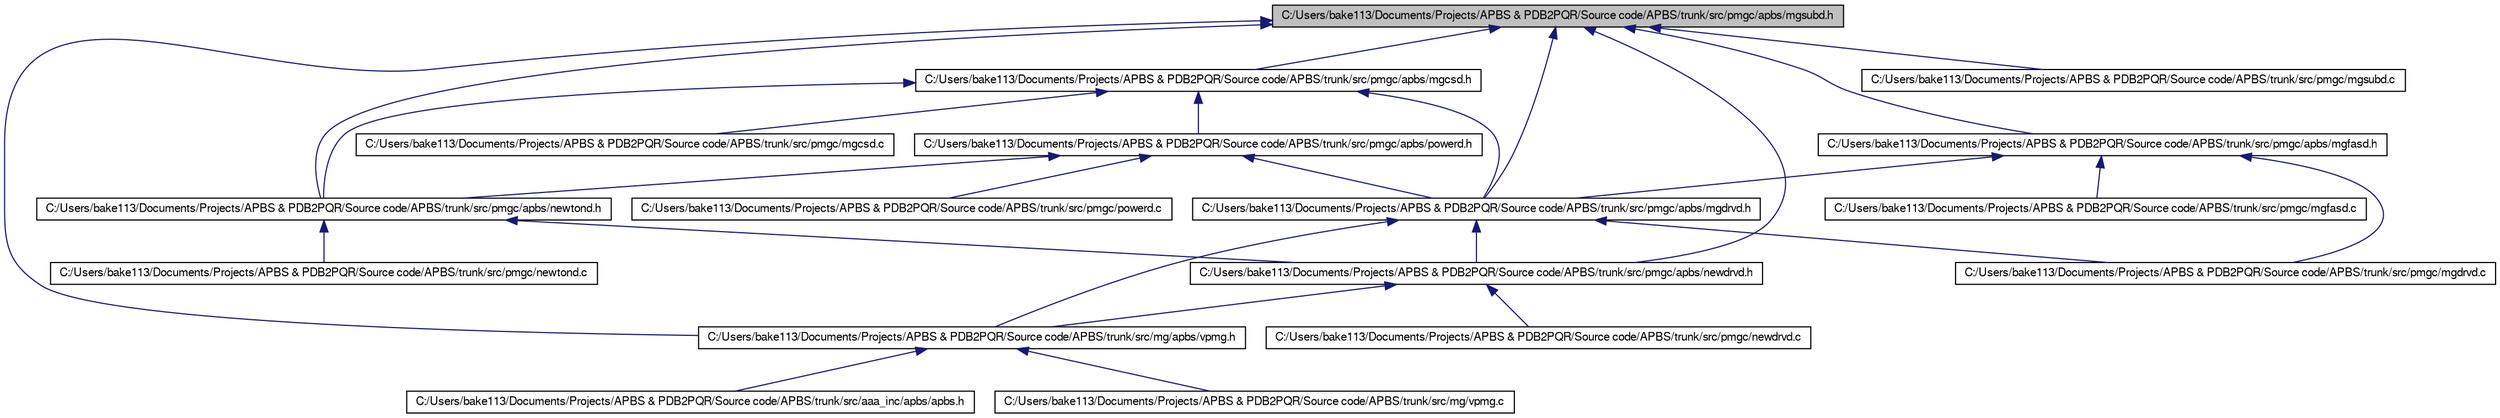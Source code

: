 digraph G
{
  edge [fontname="FreeSans",fontsize="10",labelfontname="FreeSans",labelfontsize="10"];
  node [fontname="FreeSans",fontsize="10",shape=record];
  Node1 [label="C:/Users/bake113/Documents/Projects/APBS & PDB2PQR/Source code/APBS/trunk/src/pmgc/apbs/mgsubd.h",height=0.2,width=0.4,color="black", fillcolor="grey75", style="filled" fontcolor="black"];
  Node1 -> Node2 [dir=back,color="midnightblue",fontsize="10",style="solid",fontname="FreeSans"];
  Node2 [label="C:/Users/bake113/Documents/Projects/APBS & PDB2PQR/Source code/APBS/trunk/src/mg/apbs/vpmg.h",height=0.2,width=0.4,color="black", fillcolor="white", style="filled",URL="$vpmg_8h.html",tooltip="Contains declarations for class Vpmg."];
  Node2 -> Node3 [dir=back,color="midnightblue",fontsize="10",style="solid",fontname="FreeSans"];
  Node3 [label="C:/Users/bake113/Documents/Projects/APBS & PDB2PQR/Source code/APBS/trunk/src/aaa_inc/apbs/apbs.h",height=0.2,width=0.4,color="black", fillcolor="white", style="filled",URL="$apbs_8h.html",tooltip="Top-level header for APBS."];
  Node2 -> Node4 [dir=back,color="midnightblue",fontsize="10",style="solid",fontname="FreeSans"];
  Node4 [label="C:/Users/bake113/Documents/Projects/APBS & PDB2PQR/Source code/APBS/trunk/src/mg/vpmg.c",height=0.2,width=0.4,color="black", fillcolor="white", style="filled",URL="$vpmg_8c.html",tooltip="Class Vpmg methods."];
  Node1 -> Node5 [dir=back,color="midnightblue",fontsize="10",style="solid",fontname="FreeSans"];
  Node5 [label="C:/Users/bake113/Documents/Projects/APBS & PDB2PQR/Source code/APBS/trunk/src/pmgc/apbs/mgcsd.h",height=0.2,width=0.4,color="black", fillcolor="white", style="filled",URL="$mgcsd_8h.html"];
  Node5 -> Node6 [dir=back,color="midnightblue",fontsize="10",style="solid",fontname="FreeSans"];
  Node6 [label="C:/Users/bake113/Documents/Projects/APBS & PDB2PQR/Source code/APBS/trunk/src/pmgc/apbs/mgdrvd.h",height=0.2,width=0.4,color="black", fillcolor="white", style="filled",URL="$mgdrvd_8h_source.html"];
  Node6 -> Node2 [dir=back,color="midnightblue",fontsize="10",style="solid",fontname="FreeSans"];
  Node6 -> Node7 [dir=back,color="midnightblue",fontsize="10",style="solid",fontname="FreeSans"];
  Node7 [label="C:/Users/bake113/Documents/Projects/APBS & PDB2PQR/Source code/APBS/trunk/src/pmgc/apbs/newdrvd.h",height=0.2,width=0.4,color="black", fillcolor="white", style="filled",URL="$newdrvd_8h.html",tooltip="Driver for the Newton Solver."];
  Node7 -> Node2 [dir=back,color="midnightblue",fontsize="10",style="solid",fontname="FreeSans"];
  Node7 -> Node8 [dir=back,color="midnightblue",fontsize="10",style="solid",fontname="FreeSans"];
  Node8 [label="C:/Users/bake113/Documents/Projects/APBS & PDB2PQR/Source code/APBS/trunk/src/pmgc/newdrvd.c",height=0.2,width=0.4,color="black", fillcolor="white", style="filled",URL="$newdrvd_8c.html"];
  Node6 -> Node9 [dir=back,color="midnightblue",fontsize="10",style="solid",fontname="FreeSans"];
  Node9 [label="C:/Users/bake113/Documents/Projects/APBS & PDB2PQR/Source code/APBS/trunk/src/pmgc/mgdrvd.c",height=0.2,width=0.4,color="black", fillcolor="white", style="filled",URL="$mgdrvd_8c.html"];
  Node5 -> Node10 [dir=back,color="midnightblue",fontsize="10",style="solid",fontname="FreeSans"];
  Node10 [label="C:/Users/bake113/Documents/Projects/APBS & PDB2PQR/Source code/APBS/trunk/src/pmgc/apbs/newtond.h",height=0.2,width=0.4,color="black", fillcolor="white", style="filled",URL="$newtond_8h.html"];
  Node10 -> Node7 [dir=back,color="midnightblue",fontsize="10",style="solid",fontname="FreeSans"];
  Node10 -> Node11 [dir=back,color="midnightblue",fontsize="10",style="solid",fontname="FreeSans"];
  Node11 [label="C:/Users/bake113/Documents/Projects/APBS & PDB2PQR/Source code/APBS/trunk/src/pmgc/newtond.c",height=0.2,width=0.4,color="black", fillcolor="white", style="filled",URL="$newtond_8c.html"];
  Node5 -> Node12 [dir=back,color="midnightblue",fontsize="10",style="solid",fontname="FreeSans"];
  Node12 [label="C:/Users/bake113/Documents/Projects/APBS & PDB2PQR/Source code/APBS/trunk/src/pmgc/apbs/powerd.h",height=0.2,width=0.4,color="black", fillcolor="white", style="filled",URL="$powerd_8h.html"];
  Node12 -> Node6 [dir=back,color="midnightblue",fontsize="10",style="solid",fontname="FreeSans"];
  Node12 -> Node10 [dir=back,color="midnightblue",fontsize="10",style="solid",fontname="FreeSans"];
  Node12 -> Node13 [dir=back,color="midnightblue",fontsize="10",style="solid",fontname="FreeSans"];
  Node13 [label="C:/Users/bake113/Documents/Projects/APBS & PDB2PQR/Source code/APBS/trunk/src/pmgc/powerd.c",height=0.2,width=0.4,color="black", fillcolor="white", style="filled",URL="$powerd_8c.html"];
  Node5 -> Node14 [dir=back,color="midnightblue",fontsize="10",style="solid",fontname="FreeSans"];
  Node14 [label="C:/Users/bake113/Documents/Projects/APBS & PDB2PQR/Source code/APBS/trunk/src/pmgc/mgcsd.c",height=0.2,width=0.4,color="black", fillcolor="white", style="filled",URL="$mgcsd_8c.html"];
  Node1 -> Node6 [dir=back,color="midnightblue",fontsize="10",style="solid",fontname="FreeSans"];
  Node1 -> Node15 [dir=back,color="midnightblue",fontsize="10",style="solid",fontname="FreeSans"];
  Node15 [label="C:/Users/bake113/Documents/Projects/APBS & PDB2PQR/Source code/APBS/trunk/src/pmgc/apbs/mgfasd.h",height=0.2,width=0.4,color="black", fillcolor="white", style="filled",URL="$mgfasd_8h.html"];
  Node15 -> Node6 [dir=back,color="midnightblue",fontsize="10",style="solid",fontname="FreeSans"];
  Node15 -> Node9 [dir=back,color="midnightblue",fontsize="10",style="solid",fontname="FreeSans"];
  Node15 -> Node16 [dir=back,color="midnightblue",fontsize="10",style="solid",fontname="FreeSans"];
  Node16 [label="C:/Users/bake113/Documents/Projects/APBS & PDB2PQR/Source code/APBS/trunk/src/pmgc/mgfasd.c",height=0.2,width=0.4,color="black", fillcolor="white", style="filled",URL="$mgfasd_8c.html"];
  Node1 -> Node7 [dir=back,color="midnightblue",fontsize="10",style="solid",fontname="FreeSans"];
  Node1 -> Node10 [dir=back,color="midnightblue",fontsize="10",style="solid",fontname="FreeSans"];
  Node1 -> Node17 [dir=back,color="midnightblue",fontsize="10",style="solid",fontname="FreeSans"];
  Node17 [label="C:/Users/bake113/Documents/Projects/APBS & PDB2PQR/Source code/APBS/trunk/src/pmgc/mgsubd.c",height=0.2,width=0.4,color="black", fillcolor="white", style="filled",URL="$mgsubd_8c.html"];
}
